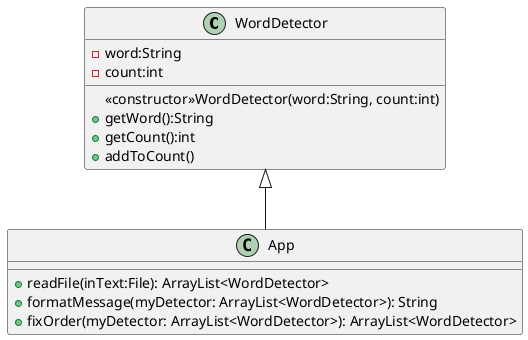 @startuml
'https://plantuml.com/class-diagram

WordDetector <|-- App

class App{
    + readFile(inText:File): ArrayList<WordDetector>
    + formatMessage(myDetector: ArrayList<WordDetector>): String
    + fixOrder(myDetector: ArrayList<WordDetector>): ArrayList<WordDetector>
}

class WordDetector{
    - word:String
    - count:int

    <<constructor>>WordDetector(word:String, count:int)
    + getWord():String
    + getCount():int
    + addToCount()

}

@enduml